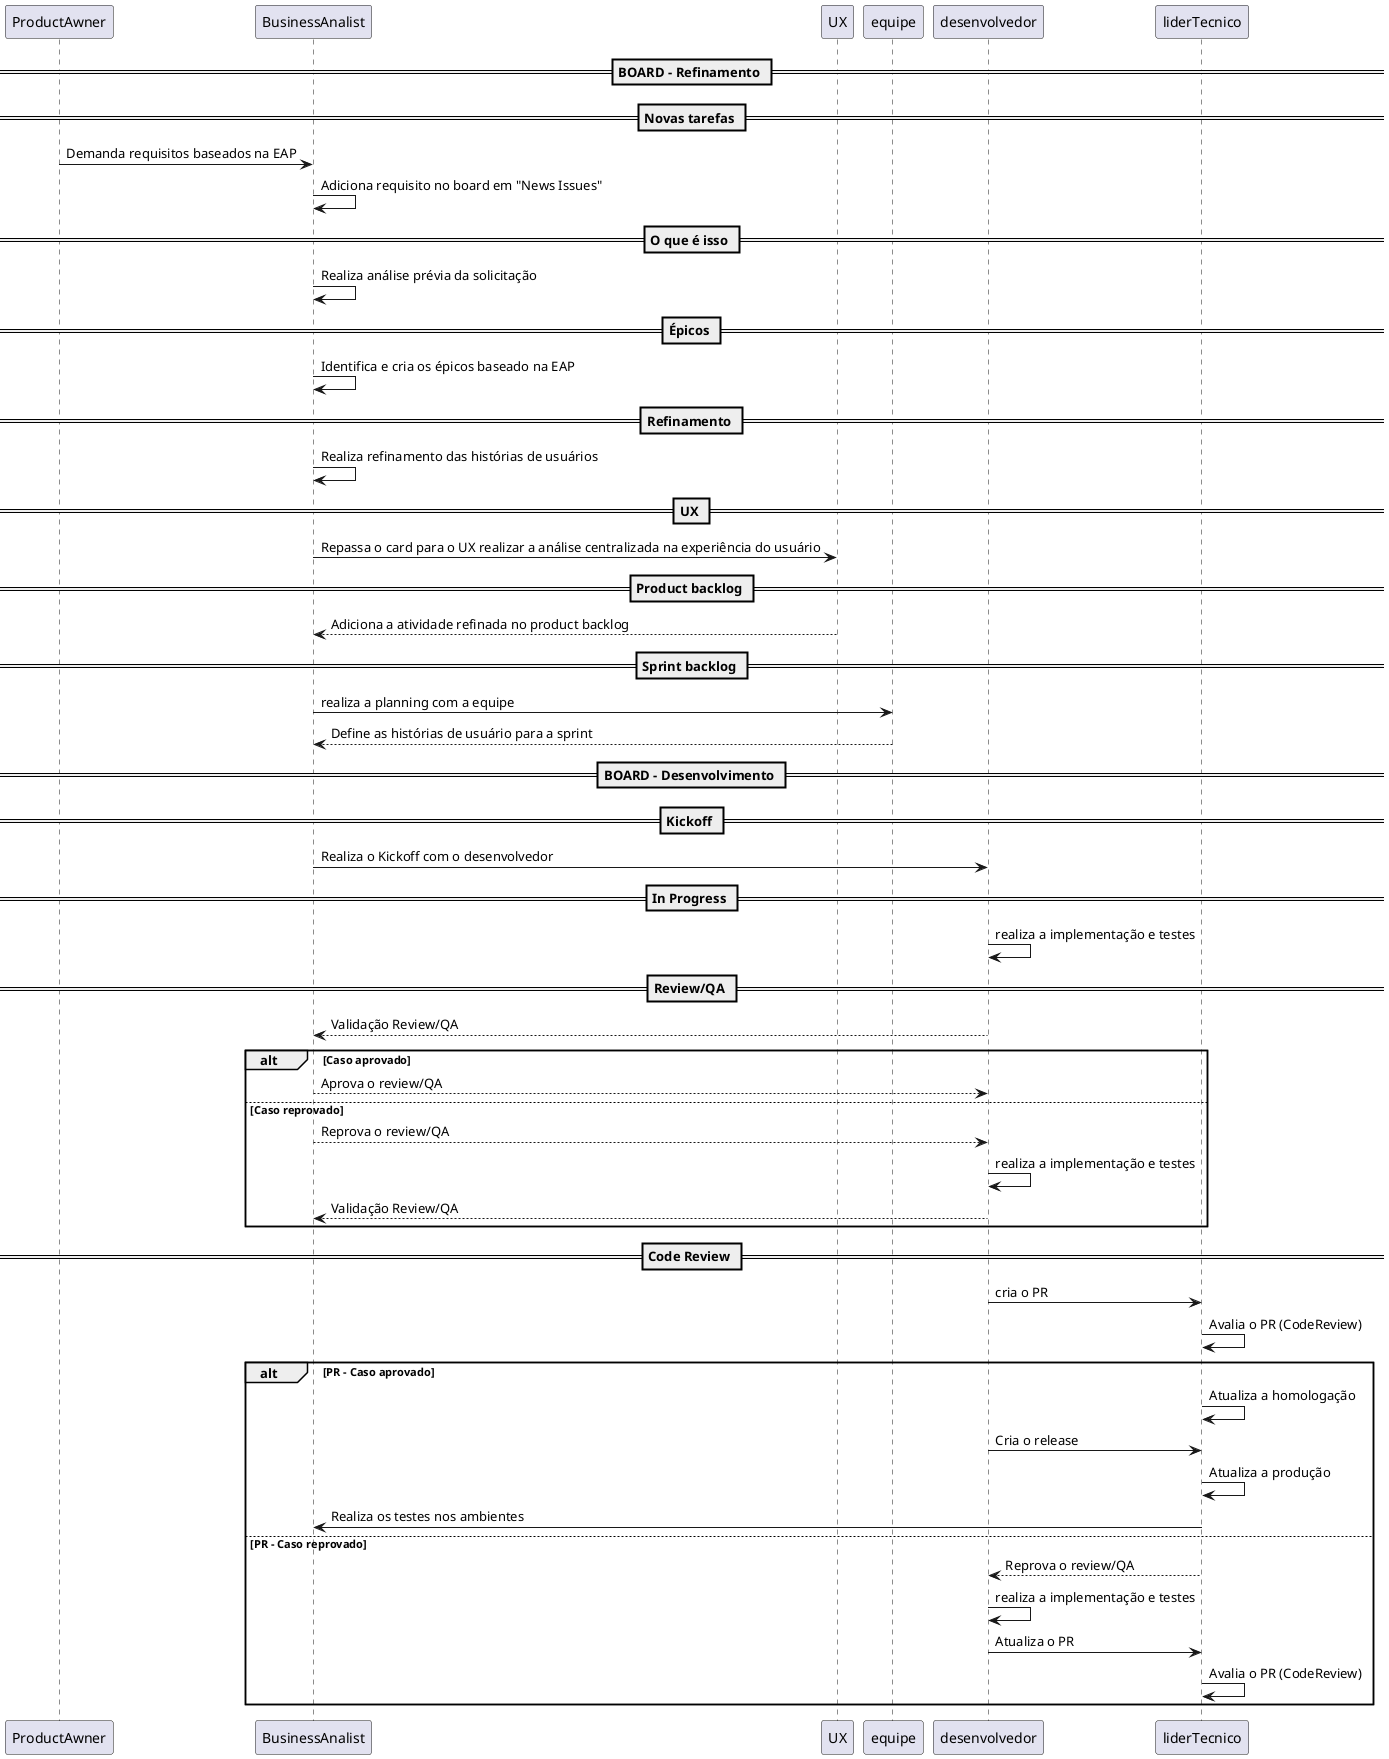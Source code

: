 @startuml

==  BOARD - Refinamento ==
== Novas tarefas ==
ProductAwner -> BusinessAnalist: Demanda requisitos baseados na EAP
BusinessAnalist -> BusinessAnalist: Adiciona requisito no board em "News Issues"
== O que é isso == 
BusinessAnalist -> BusinessAnalist: Realiza análise prévia da solicitação 
== Épicos ==
BusinessAnalist -> BusinessAnalist: Identifica e cria os épicos baseado na EAP
== Refinamento ==
BusinessAnalist -> BusinessAnalist: Realiza refinamento das histórias de usuários
== UX ==
BusinessAnalist -> UX: Repassa o card para o UX realizar a análise centralizada na experiência do usuário
== Product backlog ==
UX --> BusinessAnalist: Adiciona a atividade refinada no product backlog
== Sprint backlog ==
BusinessAnalist -> equipe: realiza a planning com a equipe
equipe --> BusinessAnalist: Define as histórias de usuário para a sprint
== BOARD - Desenvolvimento ==
== Kickoff ==
BusinessAnalist -> desenvolvedor: Realiza o Kickoff com o desenvolvedor
== In Progress ==
desenvolvedor -> desenvolvedor: realiza a implementação e testes
== Review/QA ==
desenvolvedor --> BusinessAnalist: Validação Review/QA
alt Caso aprovado
 BusinessAnalist --> desenvolvedor: Aprova o review/QA
else Caso reprovado
 BusinessAnalist --> desenvolvedor: Reprova o review/QA
 desenvolvedor -> desenvolvedor: realiza a implementação e testes 
 desenvolvedor --> BusinessAnalist: Validação Review/QA
end
== Code Review ==
desenvolvedor -> liderTecnico: cria o PR
liderTecnico -> liderTecnico: Avalia o PR (CodeReview)
alt PR - Caso aprovado
  liderTecnico -> liderTecnico: Atualiza a homologação
  desenvolvedor -> liderTecnico: Cria o release
  liderTecnico -> liderTecnico: Atualiza a produção
  liderTecnico -> BusinessAnalist: Realiza os testes nos ambientes
else PR - Caso reprovado
 liderTecnico --> desenvolvedor: Reprova o review/QA
 desenvolvedor -> desenvolvedor: realiza a implementação e testes 
 desenvolvedor -> liderTecnico: Atualiza o PR
 liderTecnico -> liderTecnico: Avalia o PR (CodeReview)
end


@enduml